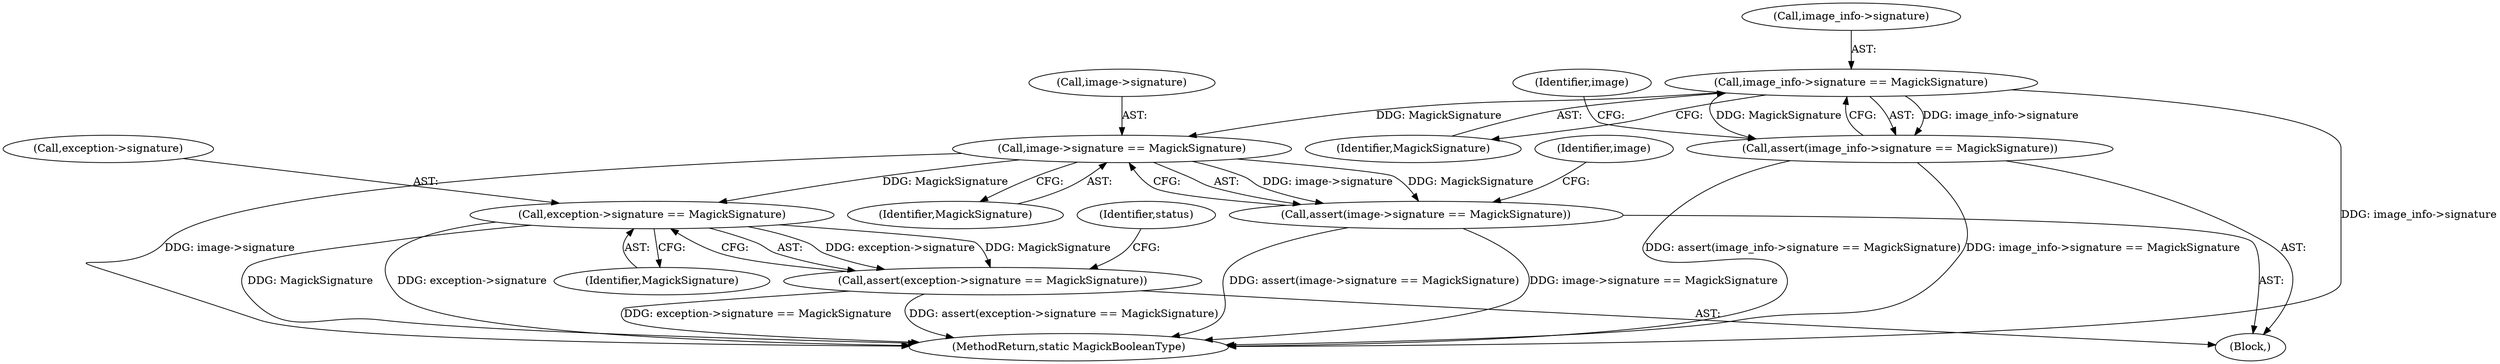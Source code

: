 digraph "0_ImageMagick_0f6fc2d5bf8f500820c3dbcf0d23ee14f2d9f734_4@pointer" {
"1000152" [label="(Call,image_info->signature == MagickSignature)"];
"1000151" [label="(Call,assert(image_info->signature == MagickSignature))"];
"1000164" [label="(Call,image->signature == MagickSignature)"];
"1000163" [label="(Call,assert(image->signature == MagickSignature))"];
"1000206" [label="(Call,exception->signature == MagickSignature)"];
"1000205" [label="(Call,assert(exception->signature == MagickSignature))"];
"1000205" [label="(Call,assert(exception->signature == MagickSignature))"];
"1000153" [label="(Call,image_info->signature)"];
"1000151" [label="(Call,assert(image_info->signature == MagickSignature))"];
"1000119" [label="(Block,)"];
"1000159" [label="(Identifier,image)"];
"1000206" [label="(Call,exception->signature == MagickSignature)"];
"1000210" [label="(Identifier,MagickSignature)"];
"1000212" [label="(Identifier,status)"];
"1000152" [label="(Call,image_info->signature == MagickSignature)"];
"1000156" [label="(Identifier,MagickSignature)"];
"1000164" [label="(Call,image->signature == MagickSignature)"];
"1000163" [label="(Call,assert(image->signature == MagickSignature))"];
"1000165" [label="(Call,image->signature)"];
"1000168" [label="(Identifier,MagickSignature)"];
"1000172" [label="(Identifier,image)"];
"1000207" [label="(Call,exception->signature)"];
"1001948" [label="(MethodReturn,static MagickBooleanType)"];
"1000152" -> "1000151"  [label="AST: "];
"1000152" -> "1000156"  [label="CFG: "];
"1000153" -> "1000152"  [label="AST: "];
"1000156" -> "1000152"  [label="AST: "];
"1000151" -> "1000152"  [label="CFG: "];
"1000152" -> "1001948"  [label="DDG: image_info->signature"];
"1000152" -> "1000151"  [label="DDG: image_info->signature"];
"1000152" -> "1000151"  [label="DDG: MagickSignature"];
"1000152" -> "1000164"  [label="DDG: MagickSignature"];
"1000151" -> "1000119"  [label="AST: "];
"1000159" -> "1000151"  [label="CFG: "];
"1000151" -> "1001948"  [label="DDG: assert(image_info->signature == MagickSignature)"];
"1000151" -> "1001948"  [label="DDG: image_info->signature == MagickSignature"];
"1000164" -> "1000163"  [label="AST: "];
"1000164" -> "1000168"  [label="CFG: "];
"1000165" -> "1000164"  [label="AST: "];
"1000168" -> "1000164"  [label="AST: "];
"1000163" -> "1000164"  [label="CFG: "];
"1000164" -> "1001948"  [label="DDG: image->signature"];
"1000164" -> "1000163"  [label="DDG: image->signature"];
"1000164" -> "1000163"  [label="DDG: MagickSignature"];
"1000164" -> "1000206"  [label="DDG: MagickSignature"];
"1000163" -> "1000119"  [label="AST: "];
"1000172" -> "1000163"  [label="CFG: "];
"1000163" -> "1001948"  [label="DDG: image->signature == MagickSignature"];
"1000163" -> "1001948"  [label="DDG: assert(image->signature == MagickSignature)"];
"1000206" -> "1000205"  [label="AST: "];
"1000206" -> "1000210"  [label="CFG: "];
"1000207" -> "1000206"  [label="AST: "];
"1000210" -> "1000206"  [label="AST: "];
"1000205" -> "1000206"  [label="CFG: "];
"1000206" -> "1001948"  [label="DDG: MagickSignature"];
"1000206" -> "1001948"  [label="DDG: exception->signature"];
"1000206" -> "1000205"  [label="DDG: exception->signature"];
"1000206" -> "1000205"  [label="DDG: MagickSignature"];
"1000205" -> "1000119"  [label="AST: "];
"1000212" -> "1000205"  [label="CFG: "];
"1000205" -> "1001948"  [label="DDG: exception->signature == MagickSignature"];
"1000205" -> "1001948"  [label="DDG: assert(exception->signature == MagickSignature)"];
}

